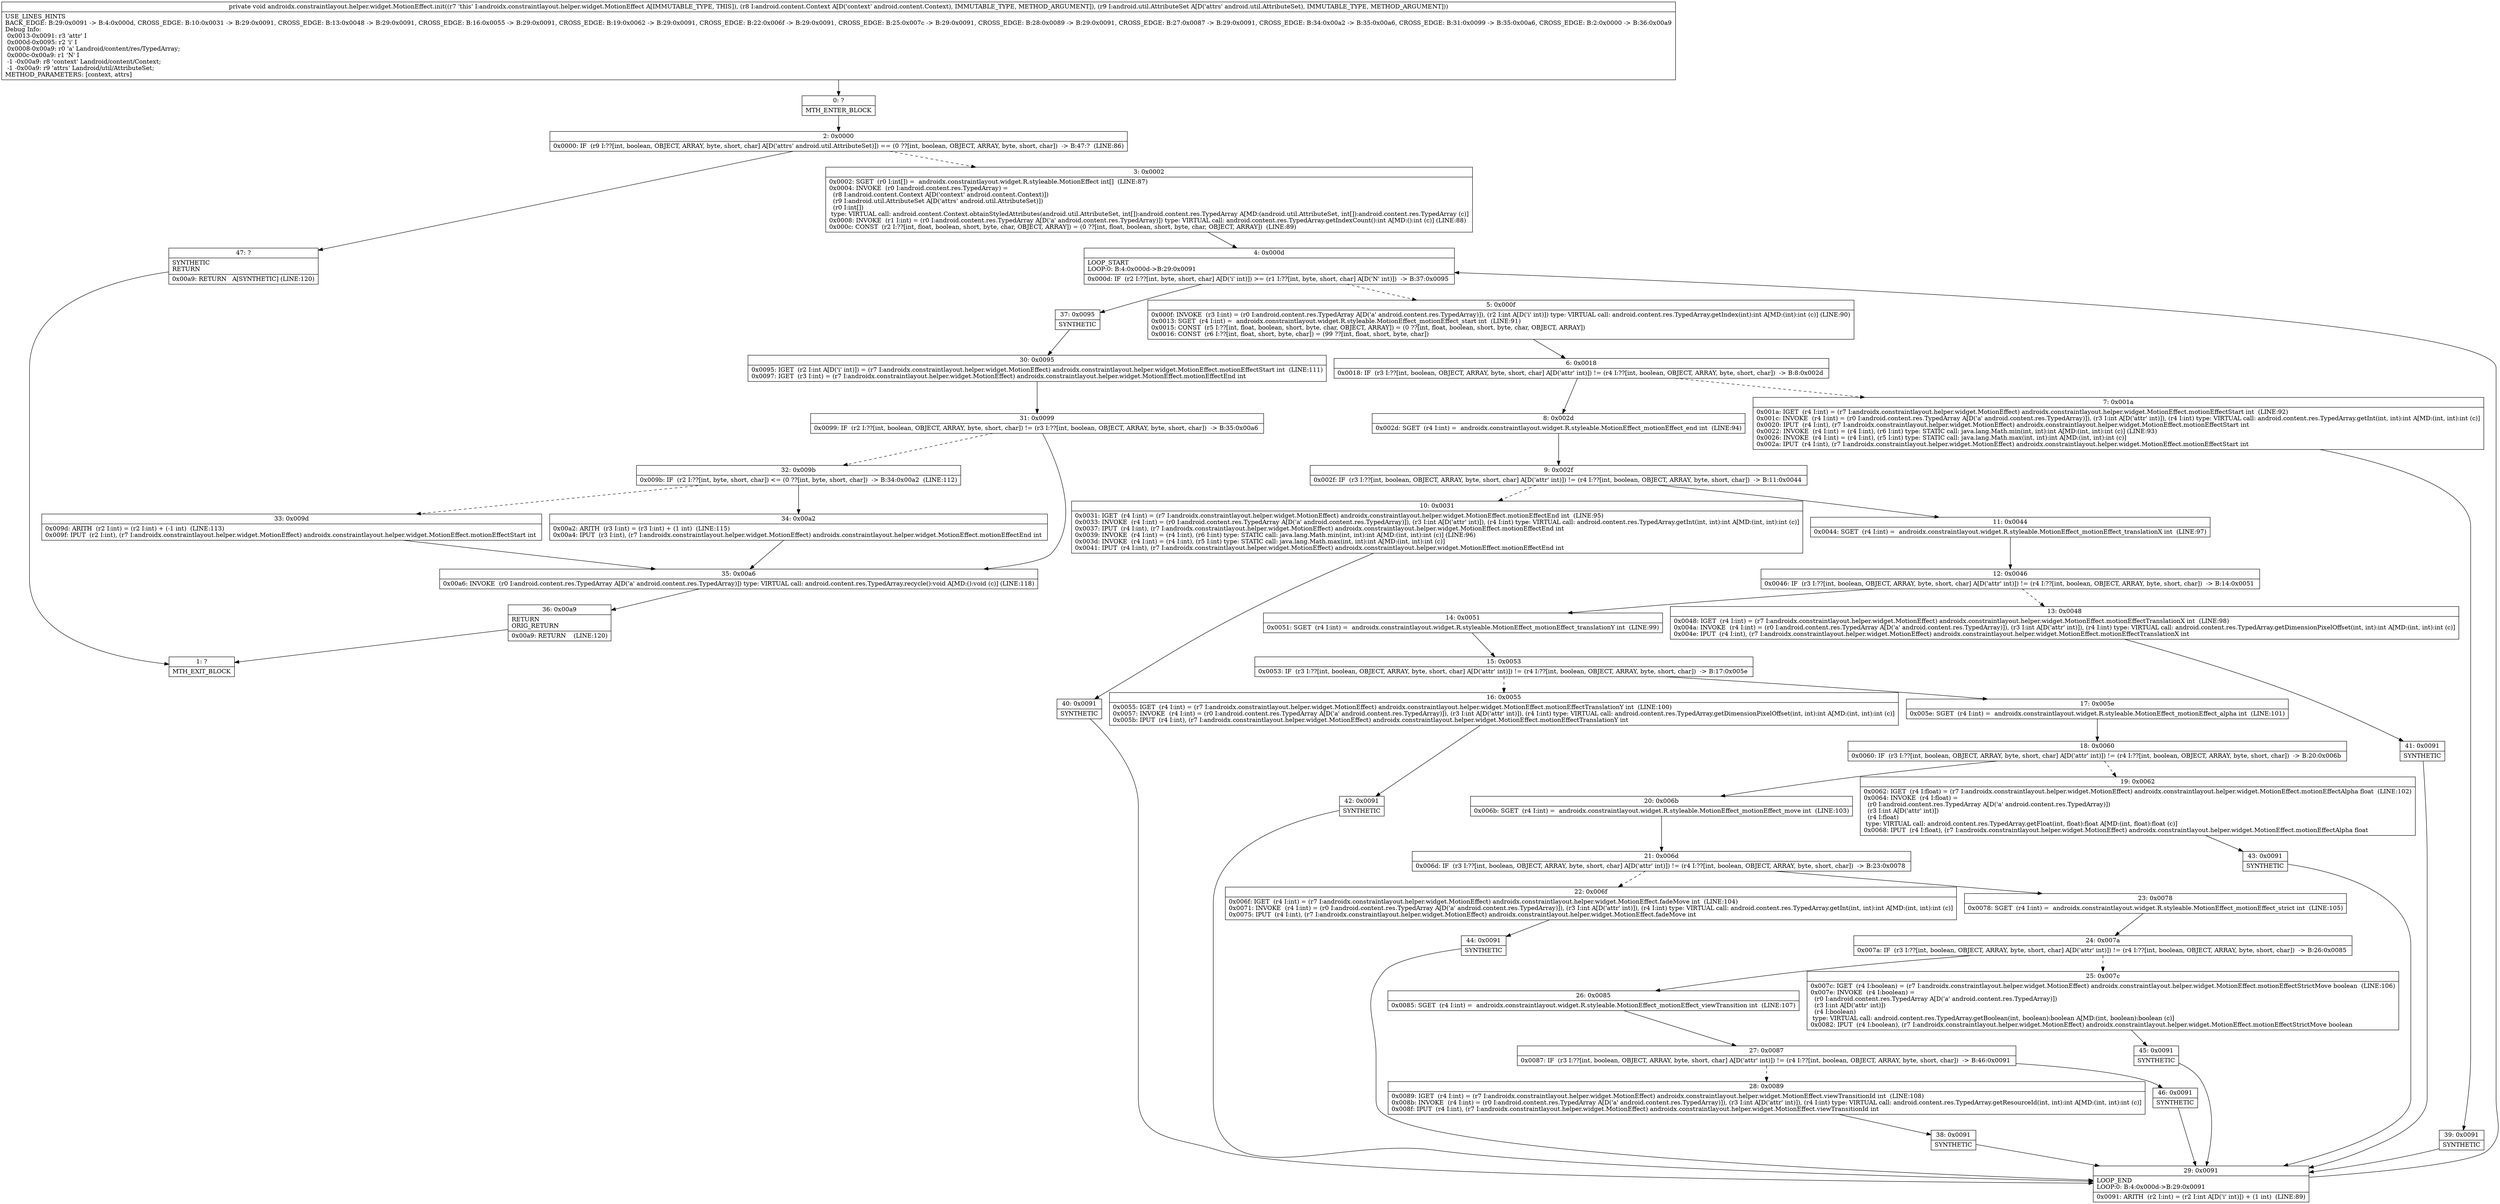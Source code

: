 digraph "CFG forandroidx.constraintlayout.helper.widget.MotionEffect.init(Landroid\/content\/Context;Landroid\/util\/AttributeSet;)V" {
Node_0 [shape=record,label="{0\:\ ?|MTH_ENTER_BLOCK\l}"];
Node_2 [shape=record,label="{2\:\ 0x0000|0x0000: IF  (r9 I:??[int, boolean, OBJECT, ARRAY, byte, short, char] A[D('attrs' android.util.AttributeSet)]) == (0 ??[int, boolean, OBJECT, ARRAY, byte, short, char])  \-\> B:47:?  (LINE:86)\l}"];
Node_3 [shape=record,label="{3\:\ 0x0002|0x0002: SGET  (r0 I:int[]) =  androidx.constraintlayout.widget.R.styleable.MotionEffect int[]  (LINE:87)\l0x0004: INVOKE  (r0 I:android.content.res.TypedArray) = \l  (r8 I:android.content.Context A[D('context' android.content.Context)])\l  (r9 I:android.util.AttributeSet A[D('attrs' android.util.AttributeSet)])\l  (r0 I:int[])\l type: VIRTUAL call: android.content.Context.obtainStyledAttributes(android.util.AttributeSet, int[]):android.content.res.TypedArray A[MD:(android.util.AttributeSet, int[]):android.content.res.TypedArray (c)]\l0x0008: INVOKE  (r1 I:int) = (r0 I:android.content.res.TypedArray A[D('a' android.content.res.TypedArray)]) type: VIRTUAL call: android.content.res.TypedArray.getIndexCount():int A[MD:():int (c)] (LINE:88)\l0x000c: CONST  (r2 I:??[int, float, boolean, short, byte, char, OBJECT, ARRAY]) = (0 ??[int, float, boolean, short, byte, char, OBJECT, ARRAY])  (LINE:89)\l}"];
Node_4 [shape=record,label="{4\:\ 0x000d|LOOP_START\lLOOP:0: B:4:0x000d\-\>B:29:0x0091\l|0x000d: IF  (r2 I:??[int, byte, short, char] A[D('i' int)]) \>= (r1 I:??[int, byte, short, char] A[D('N' int)])  \-\> B:37:0x0095 \l}"];
Node_5 [shape=record,label="{5\:\ 0x000f|0x000f: INVOKE  (r3 I:int) = (r0 I:android.content.res.TypedArray A[D('a' android.content.res.TypedArray)]), (r2 I:int A[D('i' int)]) type: VIRTUAL call: android.content.res.TypedArray.getIndex(int):int A[MD:(int):int (c)] (LINE:90)\l0x0013: SGET  (r4 I:int) =  androidx.constraintlayout.widget.R.styleable.MotionEffect_motionEffect_start int  (LINE:91)\l0x0015: CONST  (r5 I:??[int, float, boolean, short, byte, char, OBJECT, ARRAY]) = (0 ??[int, float, boolean, short, byte, char, OBJECT, ARRAY]) \l0x0016: CONST  (r6 I:??[int, float, short, byte, char]) = (99 ??[int, float, short, byte, char]) \l}"];
Node_6 [shape=record,label="{6\:\ 0x0018|0x0018: IF  (r3 I:??[int, boolean, OBJECT, ARRAY, byte, short, char] A[D('attr' int)]) != (r4 I:??[int, boolean, OBJECT, ARRAY, byte, short, char])  \-\> B:8:0x002d \l}"];
Node_7 [shape=record,label="{7\:\ 0x001a|0x001a: IGET  (r4 I:int) = (r7 I:androidx.constraintlayout.helper.widget.MotionEffect) androidx.constraintlayout.helper.widget.MotionEffect.motionEffectStart int  (LINE:92)\l0x001c: INVOKE  (r4 I:int) = (r0 I:android.content.res.TypedArray A[D('a' android.content.res.TypedArray)]), (r3 I:int A[D('attr' int)]), (r4 I:int) type: VIRTUAL call: android.content.res.TypedArray.getInt(int, int):int A[MD:(int, int):int (c)]\l0x0020: IPUT  (r4 I:int), (r7 I:androidx.constraintlayout.helper.widget.MotionEffect) androidx.constraintlayout.helper.widget.MotionEffect.motionEffectStart int \l0x0022: INVOKE  (r4 I:int) = (r4 I:int), (r6 I:int) type: STATIC call: java.lang.Math.min(int, int):int A[MD:(int, int):int (c)] (LINE:93)\l0x0026: INVOKE  (r4 I:int) = (r4 I:int), (r5 I:int) type: STATIC call: java.lang.Math.max(int, int):int A[MD:(int, int):int (c)]\l0x002a: IPUT  (r4 I:int), (r7 I:androidx.constraintlayout.helper.widget.MotionEffect) androidx.constraintlayout.helper.widget.MotionEffect.motionEffectStart int \l}"];
Node_39 [shape=record,label="{39\:\ 0x0091|SYNTHETIC\l}"];
Node_29 [shape=record,label="{29\:\ 0x0091|LOOP_END\lLOOP:0: B:4:0x000d\-\>B:29:0x0091\l|0x0091: ARITH  (r2 I:int) = (r2 I:int A[D('i' int)]) + (1 int)  (LINE:89)\l}"];
Node_8 [shape=record,label="{8\:\ 0x002d|0x002d: SGET  (r4 I:int) =  androidx.constraintlayout.widget.R.styleable.MotionEffect_motionEffect_end int  (LINE:94)\l}"];
Node_9 [shape=record,label="{9\:\ 0x002f|0x002f: IF  (r3 I:??[int, boolean, OBJECT, ARRAY, byte, short, char] A[D('attr' int)]) != (r4 I:??[int, boolean, OBJECT, ARRAY, byte, short, char])  \-\> B:11:0x0044 \l}"];
Node_10 [shape=record,label="{10\:\ 0x0031|0x0031: IGET  (r4 I:int) = (r7 I:androidx.constraintlayout.helper.widget.MotionEffect) androidx.constraintlayout.helper.widget.MotionEffect.motionEffectEnd int  (LINE:95)\l0x0033: INVOKE  (r4 I:int) = (r0 I:android.content.res.TypedArray A[D('a' android.content.res.TypedArray)]), (r3 I:int A[D('attr' int)]), (r4 I:int) type: VIRTUAL call: android.content.res.TypedArray.getInt(int, int):int A[MD:(int, int):int (c)]\l0x0037: IPUT  (r4 I:int), (r7 I:androidx.constraintlayout.helper.widget.MotionEffect) androidx.constraintlayout.helper.widget.MotionEffect.motionEffectEnd int \l0x0039: INVOKE  (r4 I:int) = (r4 I:int), (r6 I:int) type: STATIC call: java.lang.Math.min(int, int):int A[MD:(int, int):int (c)] (LINE:96)\l0x003d: INVOKE  (r4 I:int) = (r4 I:int), (r5 I:int) type: STATIC call: java.lang.Math.max(int, int):int A[MD:(int, int):int (c)]\l0x0041: IPUT  (r4 I:int), (r7 I:androidx.constraintlayout.helper.widget.MotionEffect) androidx.constraintlayout.helper.widget.MotionEffect.motionEffectEnd int \l}"];
Node_40 [shape=record,label="{40\:\ 0x0091|SYNTHETIC\l}"];
Node_11 [shape=record,label="{11\:\ 0x0044|0x0044: SGET  (r4 I:int) =  androidx.constraintlayout.widget.R.styleable.MotionEffect_motionEffect_translationX int  (LINE:97)\l}"];
Node_12 [shape=record,label="{12\:\ 0x0046|0x0046: IF  (r3 I:??[int, boolean, OBJECT, ARRAY, byte, short, char] A[D('attr' int)]) != (r4 I:??[int, boolean, OBJECT, ARRAY, byte, short, char])  \-\> B:14:0x0051 \l}"];
Node_13 [shape=record,label="{13\:\ 0x0048|0x0048: IGET  (r4 I:int) = (r7 I:androidx.constraintlayout.helper.widget.MotionEffect) androidx.constraintlayout.helper.widget.MotionEffect.motionEffectTranslationX int  (LINE:98)\l0x004a: INVOKE  (r4 I:int) = (r0 I:android.content.res.TypedArray A[D('a' android.content.res.TypedArray)]), (r3 I:int A[D('attr' int)]), (r4 I:int) type: VIRTUAL call: android.content.res.TypedArray.getDimensionPixelOffset(int, int):int A[MD:(int, int):int (c)]\l0x004e: IPUT  (r4 I:int), (r7 I:androidx.constraintlayout.helper.widget.MotionEffect) androidx.constraintlayout.helper.widget.MotionEffect.motionEffectTranslationX int \l}"];
Node_41 [shape=record,label="{41\:\ 0x0091|SYNTHETIC\l}"];
Node_14 [shape=record,label="{14\:\ 0x0051|0x0051: SGET  (r4 I:int) =  androidx.constraintlayout.widget.R.styleable.MotionEffect_motionEffect_translationY int  (LINE:99)\l}"];
Node_15 [shape=record,label="{15\:\ 0x0053|0x0053: IF  (r3 I:??[int, boolean, OBJECT, ARRAY, byte, short, char] A[D('attr' int)]) != (r4 I:??[int, boolean, OBJECT, ARRAY, byte, short, char])  \-\> B:17:0x005e \l}"];
Node_16 [shape=record,label="{16\:\ 0x0055|0x0055: IGET  (r4 I:int) = (r7 I:androidx.constraintlayout.helper.widget.MotionEffect) androidx.constraintlayout.helper.widget.MotionEffect.motionEffectTranslationY int  (LINE:100)\l0x0057: INVOKE  (r4 I:int) = (r0 I:android.content.res.TypedArray A[D('a' android.content.res.TypedArray)]), (r3 I:int A[D('attr' int)]), (r4 I:int) type: VIRTUAL call: android.content.res.TypedArray.getDimensionPixelOffset(int, int):int A[MD:(int, int):int (c)]\l0x005b: IPUT  (r4 I:int), (r7 I:androidx.constraintlayout.helper.widget.MotionEffect) androidx.constraintlayout.helper.widget.MotionEffect.motionEffectTranslationY int \l}"];
Node_42 [shape=record,label="{42\:\ 0x0091|SYNTHETIC\l}"];
Node_17 [shape=record,label="{17\:\ 0x005e|0x005e: SGET  (r4 I:int) =  androidx.constraintlayout.widget.R.styleable.MotionEffect_motionEffect_alpha int  (LINE:101)\l}"];
Node_18 [shape=record,label="{18\:\ 0x0060|0x0060: IF  (r3 I:??[int, boolean, OBJECT, ARRAY, byte, short, char] A[D('attr' int)]) != (r4 I:??[int, boolean, OBJECT, ARRAY, byte, short, char])  \-\> B:20:0x006b \l}"];
Node_19 [shape=record,label="{19\:\ 0x0062|0x0062: IGET  (r4 I:float) = (r7 I:androidx.constraintlayout.helper.widget.MotionEffect) androidx.constraintlayout.helper.widget.MotionEffect.motionEffectAlpha float  (LINE:102)\l0x0064: INVOKE  (r4 I:float) = \l  (r0 I:android.content.res.TypedArray A[D('a' android.content.res.TypedArray)])\l  (r3 I:int A[D('attr' int)])\l  (r4 I:float)\l type: VIRTUAL call: android.content.res.TypedArray.getFloat(int, float):float A[MD:(int, float):float (c)]\l0x0068: IPUT  (r4 I:float), (r7 I:androidx.constraintlayout.helper.widget.MotionEffect) androidx.constraintlayout.helper.widget.MotionEffect.motionEffectAlpha float \l}"];
Node_43 [shape=record,label="{43\:\ 0x0091|SYNTHETIC\l}"];
Node_20 [shape=record,label="{20\:\ 0x006b|0x006b: SGET  (r4 I:int) =  androidx.constraintlayout.widget.R.styleable.MotionEffect_motionEffect_move int  (LINE:103)\l}"];
Node_21 [shape=record,label="{21\:\ 0x006d|0x006d: IF  (r3 I:??[int, boolean, OBJECT, ARRAY, byte, short, char] A[D('attr' int)]) != (r4 I:??[int, boolean, OBJECT, ARRAY, byte, short, char])  \-\> B:23:0x0078 \l}"];
Node_22 [shape=record,label="{22\:\ 0x006f|0x006f: IGET  (r4 I:int) = (r7 I:androidx.constraintlayout.helper.widget.MotionEffect) androidx.constraintlayout.helper.widget.MotionEffect.fadeMove int  (LINE:104)\l0x0071: INVOKE  (r4 I:int) = (r0 I:android.content.res.TypedArray A[D('a' android.content.res.TypedArray)]), (r3 I:int A[D('attr' int)]), (r4 I:int) type: VIRTUAL call: android.content.res.TypedArray.getInt(int, int):int A[MD:(int, int):int (c)]\l0x0075: IPUT  (r4 I:int), (r7 I:androidx.constraintlayout.helper.widget.MotionEffect) androidx.constraintlayout.helper.widget.MotionEffect.fadeMove int \l}"];
Node_44 [shape=record,label="{44\:\ 0x0091|SYNTHETIC\l}"];
Node_23 [shape=record,label="{23\:\ 0x0078|0x0078: SGET  (r4 I:int) =  androidx.constraintlayout.widget.R.styleable.MotionEffect_motionEffect_strict int  (LINE:105)\l}"];
Node_24 [shape=record,label="{24\:\ 0x007a|0x007a: IF  (r3 I:??[int, boolean, OBJECT, ARRAY, byte, short, char] A[D('attr' int)]) != (r4 I:??[int, boolean, OBJECT, ARRAY, byte, short, char])  \-\> B:26:0x0085 \l}"];
Node_25 [shape=record,label="{25\:\ 0x007c|0x007c: IGET  (r4 I:boolean) = (r7 I:androidx.constraintlayout.helper.widget.MotionEffect) androidx.constraintlayout.helper.widget.MotionEffect.motionEffectStrictMove boolean  (LINE:106)\l0x007e: INVOKE  (r4 I:boolean) = \l  (r0 I:android.content.res.TypedArray A[D('a' android.content.res.TypedArray)])\l  (r3 I:int A[D('attr' int)])\l  (r4 I:boolean)\l type: VIRTUAL call: android.content.res.TypedArray.getBoolean(int, boolean):boolean A[MD:(int, boolean):boolean (c)]\l0x0082: IPUT  (r4 I:boolean), (r7 I:androidx.constraintlayout.helper.widget.MotionEffect) androidx.constraintlayout.helper.widget.MotionEffect.motionEffectStrictMove boolean \l}"];
Node_45 [shape=record,label="{45\:\ 0x0091|SYNTHETIC\l}"];
Node_26 [shape=record,label="{26\:\ 0x0085|0x0085: SGET  (r4 I:int) =  androidx.constraintlayout.widget.R.styleable.MotionEffect_motionEffect_viewTransition int  (LINE:107)\l}"];
Node_27 [shape=record,label="{27\:\ 0x0087|0x0087: IF  (r3 I:??[int, boolean, OBJECT, ARRAY, byte, short, char] A[D('attr' int)]) != (r4 I:??[int, boolean, OBJECT, ARRAY, byte, short, char])  \-\> B:46:0x0091 \l}"];
Node_28 [shape=record,label="{28\:\ 0x0089|0x0089: IGET  (r4 I:int) = (r7 I:androidx.constraintlayout.helper.widget.MotionEffect) androidx.constraintlayout.helper.widget.MotionEffect.viewTransitionId int  (LINE:108)\l0x008b: INVOKE  (r4 I:int) = (r0 I:android.content.res.TypedArray A[D('a' android.content.res.TypedArray)]), (r3 I:int A[D('attr' int)]), (r4 I:int) type: VIRTUAL call: android.content.res.TypedArray.getResourceId(int, int):int A[MD:(int, int):int (c)]\l0x008f: IPUT  (r4 I:int), (r7 I:androidx.constraintlayout.helper.widget.MotionEffect) androidx.constraintlayout.helper.widget.MotionEffect.viewTransitionId int \l}"];
Node_38 [shape=record,label="{38\:\ 0x0091|SYNTHETIC\l}"];
Node_46 [shape=record,label="{46\:\ 0x0091|SYNTHETIC\l}"];
Node_37 [shape=record,label="{37\:\ 0x0095|SYNTHETIC\l}"];
Node_30 [shape=record,label="{30\:\ 0x0095|0x0095: IGET  (r2 I:int A[D('i' int)]) = (r7 I:androidx.constraintlayout.helper.widget.MotionEffect) androidx.constraintlayout.helper.widget.MotionEffect.motionEffectStart int  (LINE:111)\l0x0097: IGET  (r3 I:int) = (r7 I:androidx.constraintlayout.helper.widget.MotionEffect) androidx.constraintlayout.helper.widget.MotionEffect.motionEffectEnd int \l}"];
Node_31 [shape=record,label="{31\:\ 0x0099|0x0099: IF  (r2 I:??[int, boolean, OBJECT, ARRAY, byte, short, char]) != (r3 I:??[int, boolean, OBJECT, ARRAY, byte, short, char])  \-\> B:35:0x00a6 \l}"];
Node_32 [shape=record,label="{32\:\ 0x009b|0x009b: IF  (r2 I:??[int, byte, short, char]) \<= (0 ??[int, byte, short, char])  \-\> B:34:0x00a2  (LINE:112)\l}"];
Node_33 [shape=record,label="{33\:\ 0x009d|0x009d: ARITH  (r2 I:int) = (r2 I:int) + (\-1 int)  (LINE:113)\l0x009f: IPUT  (r2 I:int), (r7 I:androidx.constraintlayout.helper.widget.MotionEffect) androidx.constraintlayout.helper.widget.MotionEffect.motionEffectStart int \l}"];
Node_34 [shape=record,label="{34\:\ 0x00a2|0x00a2: ARITH  (r3 I:int) = (r3 I:int) + (1 int)  (LINE:115)\l0x00a4: IPUT  (r3 I:int), (r7 I:androidx.constraintlayout.helper.widget.MotionEffect) androidx.constraintlayout.helper.widget.MotionEffect.motionEffectEnd int \l}"];
Node_35 [shape=record,label="{35\:\ 0x00a6|0x00a6: INVOKE  (r0 I:android.content.res.TypedArray A[D('a' android.content.res.TypedArray)]) type: VIRTUAL call: android.content.res.TypedArray.recycle():void A[MD:():void (c)] (LINE:118)\l}"];
Node_36 [shape=record,label="{36\:\ 0x00a9|RETURN\lORIG_RETURN\l|0x00a9: RETURN    (LINE:120)\l}"];
Node_1 [shape=record,label="{1\:\ ?|MTH_EXIT_BLOCK\l}"];
Node_47 [shape=record,label="{47\:\ ?|SYNTHETIC\lRETURN\l|0x00a9: RETURN   A[SYNTHETIC] (LINE:120)\l}"];
MethodNode[shape=record,label="{private void androidx.constraintlayout.helper.widget.MotionEffect.init((r7 'this' I:androidx.constraintlayout.helper.widget.MotionEffect A[IMMUTABLE_TYPE, THIS]), (r8 I:android.content.Context A[D('context' android.content.Context), IMMUTABLE_TYPE, METHOD_ARGUMENT]), (r9 I:android.util.AttributeSet A[D('attrs' android.util.AttributeSet), IMMUTABLE_TYPE, METHOD_ARGUMENT]))  | USE_LINES_HINTS\lBACK_EDGE: B:29:0x0091 \-\> B:4:0x000d, CROSS_EDGE: B:10:0x0031 \-\> B:29:0x0091, CROSS_EDGE: B:13:0x0048 \-\> B:29:0x0091, CROSS_EDGE: B:16:0x0055 \-\> B:29:0x0091, CROSS_EDGE: B:19:0x0062 \-\> B:29:0x0091, CROSS_EDGE: B:22:0x006f \-\> B:29:0x0091, CROSS_EDGE: B:25:0x007c \-\> B:29:0x0091, CROSS_EDGE: B:28:0x0089 \-\> B:29:0x0091, CROSS_EDGE: B:27:0x0087 \-\> B:29:0x0091, CROSS_EDGE: B:34:0x00a2 \-\> B:35:0x00a6, CROSS_EDGE: B:31:0x0099 \-\> B:35:0x00a6, CROSS_EDGE: B:2:0x0000 \-\> B:36:0x00a9\lDebug Info:\l  0x0013\-0x0091: r3 'attr' I\l  0x000d\-0x0095: r2 'i' I\l  0x0008\-0x00a9: r0 'a' Landroid\/content\/res\/TypedArray;\l  0x000c\-0x00a9: r1 'N' I\l  \-1 \-0x00a9: r8 'context' Landroid\/content\/Context;\l  \-1 \-0x00a9: r9 'attrs' Landroid\/util\/AttributeSet;\lMETHOD_PARAMETERS: [context, attrs]\l}"];
MethodNode -> Node_0;Node_0 -> Node_2;
Node_2 -> Node_3[style=dashed];
Node_2 -> Node_47;
Node_3 -> Node_4;
Node_4 -> Node_5[style=dashed];
Node_4 -> Node_37;
Node_5 -> Node_6;
Node_6 -> Node_7[style=dashed];
Node_6 -> Node_8;
Node_7 -> Node_39;
Node_39 -> Node_29;
Node_29 -> Node_4;
Node_8 -> Node_9;
Node_9 -> Node_10[style=dashed];
Node_9 -> Node_11;
Node_10 -> Node_40;
Node_40 -> Node_29;
Node_11 -> Node_12;
Node_12 -> Node_13[style=dashed];
Node_12 -> Node_14;
Node_13 -> Node_41;
Node_41 -> Node_29;
Node_14 -> Node_15;
Node_15 -> Node_16[style=dashed];
Node_15 -> Node_17;
Node_16 -> Node_42;
Node_42 -> Node_29;
Node_17 -> Node_18;
Node_18 -> Node_19[style=dashed];
Node_18 -> Node_20;
Node_19 -> Node_43;
Node_43 -> Node_29;
Node_20 -> Node_21;
Node_21 -> Node_22[style=dashed];
Node_21 -> Node_23;
Node_22 -> Node_44;
Node_44 -> Node_29;
Node_23 -> Node_24;
Node_24 -> Node_25[style=dashed];
Node_24 -> Node_26;
Node_25 -> Node_45;
Node_45 -> Node_29;
Node_26 -> Node_27;
Node_27 -> Node_28[style=dashed];
Node_27 -> Node_46;
Node_28 -> Node_38;
Node_38 -> Node_29;
Node_46 -> Node_29;
Node_37 -> Node_30;
Node_30 -> Node_31;
Node_31 -> Node_32[style=dashed];
Node_31 -> Node_35;
Node_32 -> Node_33[style=dashed];
Node_32 -> Node_34;
Node_33 -> Node_35;
Node_34 -> Node_35;
Node_35 -> Node_36;
Node_36 -> Node_1;
Node_47 -> Node_1;
}

